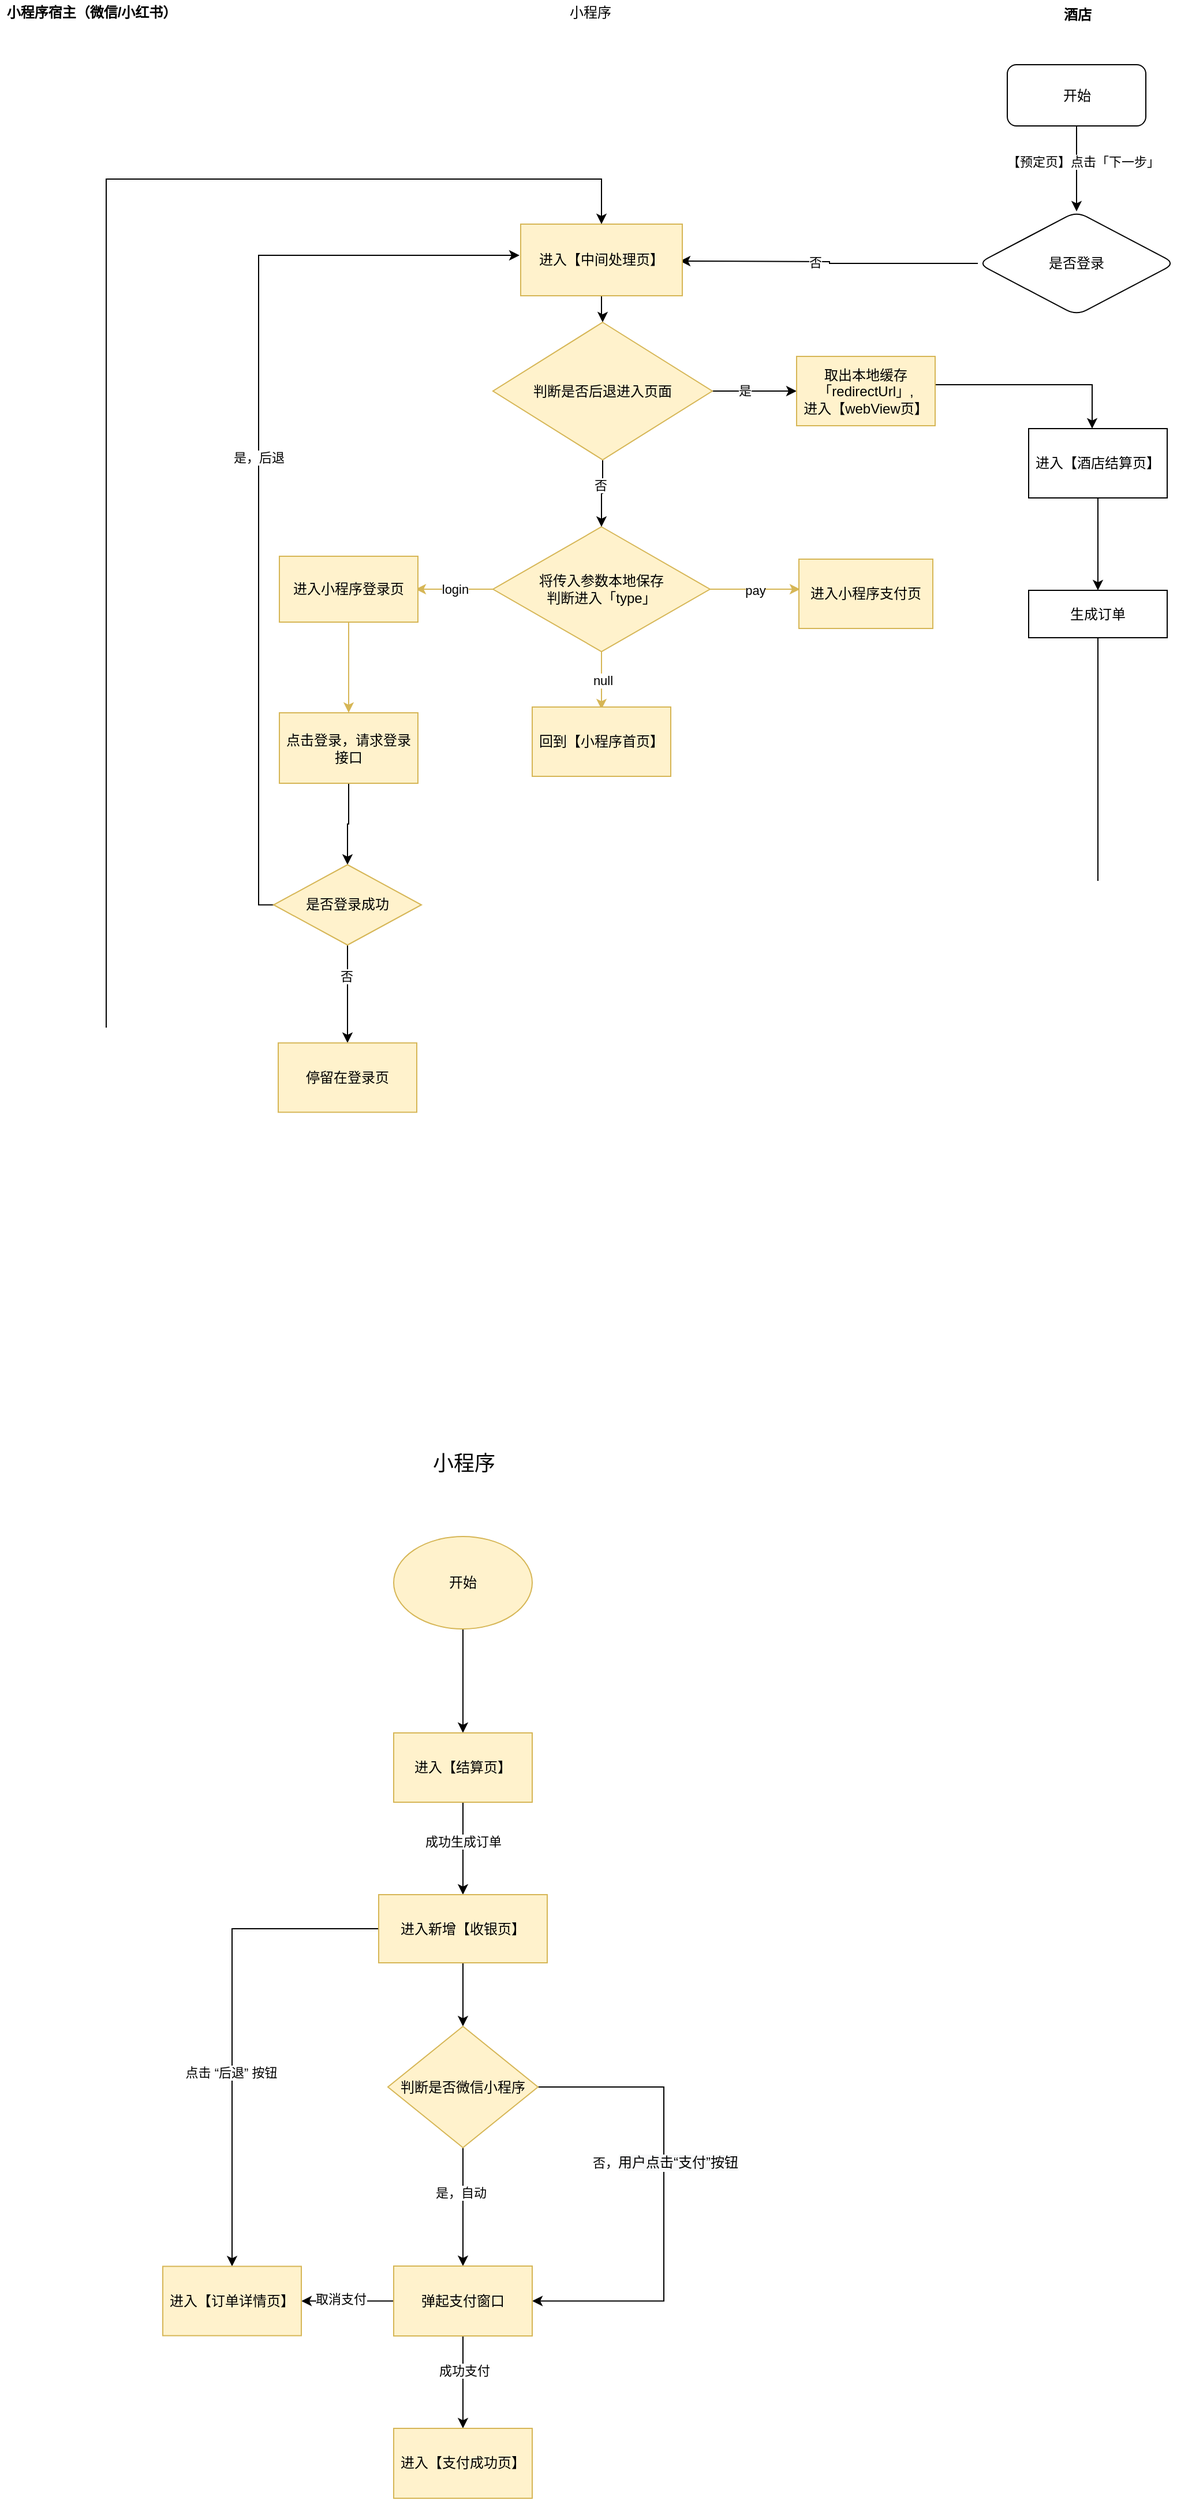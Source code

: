 <mxfile version="14.4.3" type="github">
  <diagram id="-vYZViqzsxjP3in_XCif" name="Page-1">
    <mxGraphModel dx="1186" dy="796" grid="0" gridSize="10" guides="1" tooltips="1" connect="1" arrows="1" fold="1" page="1" pageScale="1" pageWidth="1500" pageHeight="4000" math="0" shadow="0">
      <root>
        <mxCell id="0" />
        <mxCell id="1" parent="0" />
        <mxCell id="Hsc-TVN9lTPiEieQWm-b-27" value="" style="edgeStyle=orthogonalEdgeStyle;rounded=0;orthogonalLoop=1;jettySize=auto;html=1;startSize=26;" parent="1" source="Hsc-TVN9lTPiEieQWm-b-25" target="Hsc-TVN9lTPiEieQWm-b-26" edge="1">
          <mxGeometry relative="1" as="geometry" />
        </mxCell>
        <mxCell id="Hsc-TVN9lTPiEieQWm-b-28" value="【预定页】点击「下一步」" style="edgeLabel;html=1;align=center;verticalAlign=middle;resizable=0;points=[];" parent="Hsc-TVN9lTPiEieQWm-b-27" vertex="1" connectable="0">
          <mxGeometry x="-0.161" y="5" relative="1" as="geometry">
            <mxPoint as="offset" />
          </mxGeometry>
        </mxCell>
        <mxCell id="Hsc-TVN9lTPiEieQWm-b-25" value="开始" style="rounded=1;whiteSpace=wrap;html=1;startSize=26;fillColor=none;" parent="1" vertex="1">
          <mxGeometry x="1002.5" y="211" width="120" height="53" as="geometry" />
        </mxCell>
        <mxCell id="Hsc-TVN9lTPiEieQWm-b-41" value="" style="edgeStyle=orthogonalEdgeStyle;rounded=0;orthogonalLoop=1;jettySize=auto;html=1;startSize=26;" parent="1" source="Hsc-TVN9lTPiEieQWm-b-26" edge="1">
          <mxGeometry relative="1" as="geometry">
            <mxPoint x="719" y="381" as="targetPoint" />
            <Array as="points" />
          </mxGeometry>
        </mxCell>
        <mxCell id="Hsc-TVN9lTPiEieQWm-b-84" value="否" style="edgeLabel;html=1;align=center;verticalAlign=middle;resizable=0;points=[];" parent="Hsc-TVN9lTPiEieQWm-b-41" vertex="1" connectable="0">
          <mxGeometry x="0.1" relative="1" as="geometry">
            <mxPoint as="offset" />
          </mxGeometry>
        </mxCell>
        <mxCell id="Hsc-TVN9lTPiEieQWm-b-26" value="是否登录" style="rhombus;whiteSpace=wrap;html=1;rounded=1;fillColor=none;startSize=26;" parent="1" vertex="1">
          <mxGeometry x="977" y="338" width="171" height="90" as="geometry" />
        </mxCell>
        <mxCell id="Hsc-TVN9lTPiEieQWm-b-42" value="&lt;b&gt;小程序宿主（微信/小红书）&lt;br&gt;&lt;/b&gt;" style="text;html=1;resizable=0;autosize=1;align=center;verticalAlign=middle;points=[];fillColor=none;strokeColor=none;rounded=0;startSize=26;" parent="1" vertex="1">
          <mxGeometry x="130" y="157" width="157" height="18" as="geometry" />
        </mxCell>
        <mxCell id="Hsc-TVN9lTPiEieQWm-b-43" value="小程序" style="text;html=1;resizable=0;autosize=1;align=center;verticalAlign=middle;points=[];fillColor=none;strokeColor=none;rounded=0;startSize=26;" parent="1" vertex="1">
          <mxGeometry x="618" y="157" width="46" height="18" as="geometry" />
        </mxCell>
        <mxCell id="Hsc-TVN9lTPiEieQWm-b-44" value="&lt;p style=&quot;margin: 4px 0px 0px&quot;&gt;&lt;b&gt;酒店&lt;/b&gt;&lt;/p&gt;" style="text;html=1;resizable=0;autosize=1;align=center;verticalAlign=middle;points=[];fillColor=none;strokeColor=none;rounded=0;startSize=26;" parent="1" vertex="1">
          <mxGeometry x="1045.5" y="155" width="34" height="22" as="geometry" />
        </mxCell>
        <mxCell id="Hsc-TVN9lTPiEieQWm-b-76" value="" style="edgeStyle=orthogonalEdgeStyle;rounded=0;orthogonalLoop=1;jettySize=auto;html=1;startSize=26;" parent="1" source="Hsc-TVN9lTPiEieQWm-b-46" target="Hsc-TVN9lTPiEieQWm-b-75" edge="1">
          <mxGeometry relative="1" as="geometry" />
        </mxCell>
        <mxCell id="Hsc-TVN9lTPiEieQWm-b-46" value="进入【中间处理页】" style="rounded=0;whiteSpace=wrap;html=1;startSize=26;fillColor=#fff2cc;strokeColor=#d6b656;" parent="1" vertex="1">
          <mxGeometry x="581" y="349" width="140" height="62" as="geometry" />
        </mxCell>
        <mxCell id="Hsc-TVN9lTPiEieQWm-b-55" value="login" style="edgeStyle=orthogonalEdgeStyle;rounded=0;orthogonalLoop=1;jettySize=auto;html=1;exitX=0;exitY=0.5;exitDx=0;exitDy=0;startSize=26;fillColor=#fff2cc;strokeColor=#d6b656;" parent="1" source="Hsc-TVN9lTPiEieQWm-b-51" edge="1">
          <mxGeometry relative="1" as="geometry">
            <mxPoint x="490" y="665" as="targetPoint" />
          </mxGeometry>
        </mxCell>
        <mxCell id="Hsc-TVN9lTPiEieQWm-b-56" value="pay" style="edgeStyle=orthogonalEdgeStyle;rounded=0;orthogonalLoop=1;jettySize=auto;html=1;exitX=1;exitY=0.5;exitDx=0;exitDy=0;startSize=26;fillColor=#fff2cc;strokeColor=#d6b656;" parent="1" source="Hsc-TVN9lTPiEieQWm-b-51" edge="1">
          <mxGeometry relative="1" as="geometry">
            <mxPoint x="823" y="665" as="targetPoint" />
          </mxGeometry>
        </mxCell>
        <mxCell id="Hsc-TVN9lTPiEieQWm-b-60" value="null" style="edgeStyle=orthogonalEdgeStyle;rounded=0;orthogonalLoop=1;jettySize=auto;html=1;exitX=0.5;exitY=1;exitDx=0;exitDy=0;startSize=26;fillColor=#fff2cc;strokeColor=#d6b656;" parent="1" source="Hsc-TVN9lTPiEieQWm-b-51" edge="1">
          <mxGeometry relative="1" as="geometry">
            <mxPoint x="651" y="769" as="targetPoint" />
          </mxGeometry>
        </mxCell>
        <mxCell id="Hsc-TVN9lTPiEieQWm-b-51" value="将传入参数本地保存&lt;br&gt;判断进入「type」" style="rhombus;whiteSpace=wrap;html=1;rounded=0;fillColor=#fff2cc;startSize=26;strokeColor=#d6b656;" parent="1" vertex="1">
          <mxGeometry x="557" y="611" width="188" height="108" as="geometry" />
        </mxCell>
        <mxCell id="Hsc-TVN9lTPiEieQWm-b-61" value="回到【小程序首页】" style="whiteSpace=wrap;html=1;startSize=26;fillColor=#fff2cc;strokeColor=#d6b656;" parent="1" vertex="1">
          <mxGeometry x="591" y="767" width="120" height="60" as="geometry" />
        </mxCell>
        <mxCell id="Hsc-TVN9lTPiEieQWm-b-65" value="" style="edgeStyle=orthogonalEdgeStyle;rounded=0;orthogonalLoop=1;jettySize=auto;html=1;startSize=26;fillColor=#fff2cc;strokeColor=#d6b656;" parent="1" source="Hsc-TVN9lTPiEieQWm-b-62" target="Hsc-TVN9lTPiEieQWm-b-64" edge="1">
          <mxGeometry relative="1" as="geometry" />
        </mxCell>
        <mxCell id="Hsc-TVN9lTPiEieQWm-b-62" value="进入小程序登录页" style="whiteSpace=wrap;html=1;startSize=26;fillColor=#fff2cc;strokeColor=#d6b656;" parent="1" vertex="1">
          <mxGeometry x="372" y="636.5" width="120" height="57" as="geometry" />
        </mxCell>
        <mxCell id="Hsc-TVN9lTPiEieQWm-b-89" value="" style="edgeStyle=orthogonalEdgeStyle;rounded=0;orthogonalLoop=1;jettySize=auto;html=1;startSize=26;exitX=1;exitY=0.5;exitDx=0;exitDy=0;" parent="1" source="Hsc-TVN9lTPiEieQWm-b-80" target="Hsc-TVN9lTPiEieQWm-b-88" edge="1">
          <mxGeometry relative="1" as="geometry">
            <mxPoint x="943" y="490" as="sourcePoint" />
            <Array as="points">
              <mxPoint x="880" y="494" />
              <mxPoint x="880" y="488" />
              <mxPoint x="1076" y="488" />
            </Array>
          </mxGeometry>
        </mxCell>
        <mxCell id="Hsc-TVN9lTPiEieQWm-b-63" value="进入小程序支付页" style="whiteSpace=wrap;html=1;startSize=26;fillColor=#fff2cc;strokeColor=#d6b656;" parent="1" vertex="1">
          <mxGeometry x="822" y="639" width="116" height="60" as="geometry" />
        </mxCell>
        <mxCell id="Hsc-TVN9lTPiEieQWm-b-68" value="" style="edgeStyle=orthogonalEdgeStyle;rounded=0;orthogonalLoop=1;jettySize=auto;html=1;startSize=26;" parent="1" source="Hsc-TVN9lTPiEieQWm-b-64" target="Hsc-TVN9lTPiEieQWm-b-67" edge="1">
          <mxGeometry relative="1" as="geometry" />
        </mxCell>
        <mxCell id="Hsc-TVN9lTPiEieQWm-b-64" value="点击登录，请求登录接口" style="whiteSpace=wrap;html=1;fillColor=#fff2cc;startSize=26;strokeColor=#d6b656;" parent="1" vertex="1">
          <mxGeometry x="372" y="772" width="120" height="61" as="geometry" />
        </mxCell>
        <mxCell id="Hsc-TVN9lTPiEieQWm-b-70" value="" style="edgeStyle=orthogonalEdgeStyle;rounded=0;orthogonalLoop=1;jettySize=auto;html=1;startSize=26;" parent="1" source="Hsc-TVN9lTPiEieQWm-b-67" target="Hsc-TVN9lTPiEieQWm-b-69" edge="1">
          <mxGeometry relative="1" as="geometry" />
        </mxCell>
        <mxCell id="Hsc-TVN9lTPiEieQWm-b-71" value="否" style="edgeLabel;html=1;align=center;verticalAlign=middle;resizable=0;points=[];" parent="Hsc-TVN9lTPiEieQWm-b-70" vertex="1" connectable="0">
          <mxGeometry x="-0.363" y="-1" relative="1" as="geometry">
            <mxPoint as="offset" />
          </mxGeometry>
        </mxCell>
        <mxCell id="Hsc-TVN9lTPiEieQWm-b-83" value="是，后退" style="edgeStyle=orthogonalEdgeStyle;rounded=0;orthogonalLoop=1;jettySize=auto;html=1;startSize=26;" parent="1" source="Hsc-TVN9lTPiEieQWm-b-67" edge="1">
          <mxGeometry relative="1" as="geometry">
            <mxPoint x="580" y="376" as="targetPoint" />
            <Array as="points">
              <mxPoint x="354" y="938" />
              <mxPoint x="354" y="376" />
            </Array>
          </mxGeometry>
        </mxCell>
        <mxCell id="Hsc-TVN9lTPiEieQWm-b-67" value="是否登录成功" style="rhombus;whiteSpace=wrap;html=1;strokeColor=#d6b656;fillColor=#fff2cc;startSize=26;" parent="1" vertex="1">
          <mxGeometry x="367" y="903.5" width="128" height="69.5" as="geometry" />
        </mxCell>
        <mxCell id="Hsc-TVN9lTPiEieQWm-b-69" value="停留在登录页" style="whiteSpace=wrap;html=1;strokeColor=#d6b656;fillColor=#fff2cc;startSize=26;" parent="1" vertex="1">
          <mxGeometry x="371" y="1057.75" width="120" height="60" as="geometry" />
        </mxCell>
        <mxCell id="Hsc-TVN9lTPiEieQWm-b-77" style="edgeStyle=orthogonalEdgeStyle;rounded=0;orthogonalLoop=1;jettySize=auto;html=1;entryX=0.5;entryY=0;entryDx=0;entryDy=0;startSize=26;" parent="1" source="Hsc-TVN9lTPiEieQWm-b-75" target="Hsc-TVN9lTPiEieQWm-b-51" edge="1">
          <mxGeometry relative="1" as="geometry" />
        </mxCell>
        <mxCell id="Hsc-TVN9lTPiEieQWm-b-78" value="否" style="edgeLabel;html=1;align=center;verticalAlign=middle;resizable=0;points=[];" parent="Hsc-TVN9lTPiEieQWm-b-77" vertex="1" connectable="0">
          <mxGeometry x="-0.254" y="-2" relative="1" as="geometry">
            <mxPoint as="offset" />
          </mxGeometry>
        </mxCell>
        <mxCell id="Hsc-TVN9lTPiEieQWm-b-79" style="edgeStyle=orthogonalEdgeStyle;rounded=0;orthogonalLoop=1;jettySize=auto;html=1;exitX=1;exitY=0.5;exitDx=0;exitDy=0;startSize=26;entryX=0;entryY=0.5;entryDx=0;entryDy=0;" parent="1" source="Hsc-TVN9lTPiEieQWm-b-75" target="Hsc-TVN9lTPiEieQWm-b-80" edge="1">
          <mxGeometry relative="1" as="geometry">
            <mxPoint x="809" y="494" as="targetPoint" />
          </mxGeometry>
        </mxCell>
        <mxCell id="Hsc-TVN9lTPiEieQWm-b-85" value="是" style="edgeLabel;html=1;align=center;verticalAlign=middle;resizable=0;points=[];" parent="Hsc-TVN9lTPiEieQWm-b-79" vertex="1" connectable="0">
          <mxGeometry x="-0.233" y="2" relative="1" as="geometry">
            <mxPoint y="1" as="offset" />
          </mxGeometry>
        </mxCell>
        <mxCell id="Hsc-TVN9lTPiEieQWm-b-75" value="判断是否后退进入页面" style="rhombus;whiteSpace=wrap;html=1;rounded=0;strokeColor=#d6b656;fillColor=#fff2cc;startSize=26;" parent="1" vertex="1">
          <mxGeometry x="557" y="434" width="190" height="119" as="geometry" />
        </mxCell>
        <mxCell id="Hsc-TVN9lTPiEieQWm-b-80" value="取出本地缓存「redirectUrl」,&lt;br&gt;进入【webView页】" style="whiteSpace=wrap;html=1;startSize=26;fillColor=#fff2cc;strokeColor=#d6b656;" parent="1" vertex="1">
          <mxGeometry x="820" y="463.5" width="120" height="60" as="geometry" />
        </mxCell>
        <mxCell id="Hsc-TVN9lTPiEieQWm-b-91" value="" style="edgeStyle=orthogonalEdgeStyle;rounded=0;orthogonalLoop=1;jettySize=auto;html=1;startSize=26;" parent="1" source="Hsc-TVN9lTPiEieQWm-b-88" target="Hsc-TVN9lTPiEieQWm-b-90" edge="1">
          <mxGeometry relative="1" as="geometry" />
        </mxCell>
        <mxCell id="Hsc-TVN9lTPiEieQWm-b-88" value="进入【酒店结算页】" style="whiteSpace=wrap;html=1;startSize=26;" parent="1" vertex="1">
          <mxGeometry x="1021" y="526" width="120" height="60" as="geometry" />
        </mxCell>
        <mxCell id="Hsc-TVN9lTPiEieQWm-b-92" style="edgeStyle=orthogonalEdgeStyle;rounded=0;orthogonalLoop=1;jettySize=auto;html=1;startSize=26;entryX=0.5;entryY=0;entryDx=0;entryDy=0;" parent="1" source="Hsc-TVN9lTPiEieQWm-b-90" target="Hsc-TVN9lTPiEieQWm-b-46" edge="1">
          <mxGeometry relative="1" as="geometry">
            <mxPoint x="600" y="580" as="targetPoint" />
            <Array as="points">
              <mxPoint x="1081" y="1245" />
              <mxPoint x="222" y="1245" />
              <mxPoint x="222" y="310" />
              <mxPoint x="651" y="310" />
            </Array>
          </mxGeometry>
        </mxCell>
        <mxCell id="Hsc-TVN9lTPiEieQWm-b-90" value="生成订单" style="whiteSpace=wrap;html=1;startSize=26;" parent="1" vertex="1">
          <mxGeometry x="1021" y="666" width="120" height="41" as="geometry" />
        </mxCell>
        <mxCell id="DCgXC_RyApqCIBcc9tfi-1" value="&lt;font style=&quot;font-size: 18px&quot;&gt;小程序&lt;/font&gt;" style="text;html=1;strokeColor=none;fillColor=none;align=center;verticalAlign=middle;whiteSpace=wrap;rounded=0;" vertex="1" parent="1">
          <mxGeometry x="483" y="1394" width="98" height="56" as="geometry" />
        </mxCell>
        <mxCell id="DCgXC_RyApqCIBcc9tfi-5" value="" style="edgeStyle=orthogonalEdgeStyle;rounded=0;orthogonalLoop=1;jettySize=auto;html=1;" edge="1" parent="1" source="DCgXC_RyApqCIBcc9tfi-2" target="DCgXC_RyApqCIBcc9tfi-4">
          <mxGeometry relative="1" as="geometry" />
        </mxCell>
        <mxCell id="DCgXC_RyApqCIBcc9tfi-2" value="开始" style="ellipse;whiteSpace=wrap;html=1;fillColor=#fff2cc;strokeColor=#d6b656;" vertex="1" parent="1">
          <mxGeometry x="471" y="1485" width="120" height="80" as="geometry" />
        </mxCell>
        <mxCell id="DCgXC_RyApqCIBcc9tfi-8" value="" style="edgeStyle=orthogonalEdgeStyle;rounded=0;orthogonalLoop=1;jettySize=auto;html=1;" edge="1" parent="1" source="DCgXC_RyApqCIBcc9tfi-4" target="DCgXC_RyApqCIBcc9tfi-7">
          <mxGeometry relative="1" as="geometry" />
        </mxCell>
        <mxCell id="DCgXC_RyApqCIBcc9tfi-9" value="成功生成订单" style="edgeLabel;html=1;align=center;verticalAlign=middle;resizable=0;points=[];" vertex="1" connectable="0" parent="DCgXC_RyApqCIBcc9tfi-8">
          <mxGeometry x="-0.15" relative="1" as="geometry">
            <mxPoint as="offset" />
          </mxGeometry>
        </mxCell>
        <mxCell id="DCgXC_RyApqCIBcc9tfi-4" value="进入【结算页】" style="whiteSpace=wrap;html=1;strokeColor=#d6b656;fillColor=#fff2cc;" vertex="1" parent="1">
          <mxGeometry x="471" y="1655" width="120" height="60" as="geometry" />
        </mxCell>
        <mxCell id="DCgXC_RyApqCIBcc9tfi-14" value="" style="edgeStyle=orthogonalEdgeStyle;rounded=0;orthogonalLoop=1;jettySize=auto;html=1;" edge="1" parent="1" source="DCgXC_RyApqCIBcc9tfi-7" target="DCgXC_RyApqCIBcc9tfi-13">
          <mxGeometry relative="1" as="geometry" />
        </mxCell>
        <mxCell id="DCgXC_RyApqCIBcc9tfi-49" value="" style="edgeStyle=orthogonalEdgeStyle;rounded=0;orthogonalLoop=1;jettySize=auto;html=1;entryX=0.5;entryY=0;entryDx=0;entryDy=0;" edge="1" parent="1" source="DCgXC_RyApqCIBcc9tfi-7" target="DCgXC_RyApqCIBcc9tfi-41">
          <mxGeometry relative="1" as="geometry">
            <mxPoint x="365" y="1824.5" as="targetPoint" />
          </mxGeometry>
        </mxCell>
        <mxCell id="DCgXC_RyApqCIBcc9tfi-52" value="点击 “后退” 按钮" style="edgeLabel;html=1;align=center;verticalAlign=middle;resizable=0;points=[];" vertex="1" connectable="0" parent="DCgXC_RyApqCIBcc9tfi-49">
          <mxGeometry x="0.2" y="-1" relative="1" as="geometry">
            <mxPoint as="offset" />
          </mxGeometry>
        </mxCell>
        <mxCell id="DCgXC_RyApqCIBcc9tfi-7" value="进入新增【收银页】" style="whiteSpace=wrap;html=1;strokeColor=#d6b656;fillColor=#fff2cc;" vertex="1" parent="1">
          <mxGeometry x="458" y="1795" width="146" height="59" as="geometry" />
        </mxCell>
        <mxCell id="DCgXC_RyApqCIBcc9tfi-21" value="" style="edgeStyle=orthogonalEdgeStyle;rounded=0;orthogonalLoop=1;jettySize=auto;html=1;" edge="1" parent="1" source="DCgXC_RyApqCIBcc9tfi-13" target="DCgXC_RyApqCIBcc9tfi-20">
          <mxGeometry relative="1" as="geometry" />
        </mxCell>
        <mxCell id="DCgXC_RyApqCIBcc9tfi-22" value="是，自动" style="edgeLabel;html=1;align=center;verticalAlign=middle;resizable=0;points=[];" vertex="1" connectable="0" parent="DCgXC_RyApqCIBcc9tfi-21">
          <mxGeometry x="-0.239" y="-2" relative="1" as="geometry">
            <mxPoint as="offset" />
          </mxGeometry>
        </mxCell>
        <mxCell id="DCgXC_RyApqCIBcc9tfi-36" value="" style="edgeStyle=orthogonalEdgeStyle;rounded=0;orthogonalLoop=1;jettySize=auto;html=1;entryX=1;entryY=0.5;entryDx=0;entryDy=0;exitX=1;exitY=0.5;exitDx=0;exitDy=0;" edge="1" parent="1" source="DCgXC_RyApqCIBcc9tfi-13" target="DCgXC_RyApqCIBcc9tfi-20">
          <mxGeometry relative="1" as="geometry">
            <mxPoint x="681" y="1960.8" as="targetPoint" />
            <Array as="points">
              <mxPoint x="705" y="1962" />
              <mxPoint x="705" y="2147" />
            </Array>
          </mxGeometry>
        </mxCell>
        <mxCell id="DCgXC_RyApqCIBcc9tfi-44" value="否，&lt;span style=&quot;font-size: 12px ; background-color: rgb(248 , 249 , 250)&quot;&gt;用户点击“支付”按钮&lt;/span&gt;" style="edgeLabel;html=1;align=center;verticalAlign=middle;resizable=0;points=[];" vertex="1" connectable="0" parent="DCgXC_RyApqCIBcc9tfi-36">
          <mxGeometry x="-0.153" y="1" relative="1" as="geometry">
            <mxPoint y="1" as="offset" />
          </mxGeometry>
        </mxCell>
        <mxCell id="DCgXC_RyApqCIBcc9tfi-13" value="判断是否微信小程序" style="rhombus;whiteSpace=wrap;html=1;strokeColor=#d6b656;fillColor=#fff2cc;" vertex="1" parent="1">
          <mxGeometry x="466" y="1909" width="130" height="105" as="geometry" />
        </mxCell>
        <mxCell id="DCgXC_RyApqCIBcc9tfi-29" value="" style="edgeStyle=orthogonalEdgeStyle;rounded=0;orthogonalLoop=1;jettySize=auto;html=1;" edge="1" parent="1" source="DCgXC_RyApqCIBcc9tfi-20" target="DCgXC_RyApqCIBcc9tfi-28">
          <mxGeometry relative="1" as="geometry" />
        </mxCell>
        <mxCell id="DCgXC_RyApqCIBcc9tfi-34" value="成功支付" style="edgeLabel;html=1;align=center;verticalAlign=middle;resizable=0;points=[];" vertex="1" connectable="0" parent="DCgXC_RyApqCIBcc9tfi-29">
          <mxGeometry x="-0.25" y="1" relative="1" as="geometry">
            <mxPoint as="offset" />
          </mxGeometry>
        </mxCell>
        <mxCell id="DCgXC_RyApqCIBcc9tfi-42" value="" style="edgeStyle=orthogonalEdgeStyle;rounded=0;orthogonalLoop=1;jettySize=auto;html=1;" edge="1" parent="1" source="DCgXC_RyApqCIBcc9tfi-20" target="DCgXC_RyApqCIBcc9tfi-41">
          <mxGeometry relative="1" as="geometry" />
        </mxCell>
        <mxCell id="DCgXC_RyApqCIBcc9tfi-43" value="取消支付" style="edgeLabel;html=1;align=center;verticalAlign=middle;resizable=0;points=[];" vertex="1" connectable="0" parent="DCgXC_RyApqCIBcc9tfi-42">
          <mxGeometry x="0.15" y="-2" relative="1" as="geometry">
            <mxPoint as="offset" />
          </mxGeometry>
        </mxCell>
        <mxCell id="DCgXC_RyApqCIBcc9tfi-20" value="弹起支付窗口" style="whiteSpace=wrap;html=1;strokeColor=#d6b656;fillColor=#fff2cc;" vertex="1" parent="1">
          <mxGeometry x="471" y="2116.5" width="120" height="60.5" as="geometry" />
        </mxCell>
        <mxCell id="DCgXC_RyApqCIBcc9tfi-28" value="进入【支付成功页】" style="whiteSpace=wrap;html=1;strokeColor=#d6b656;fillColor=#fff2cc;" vertex="1" parent="1">
          <mxGeometry x="471" y="2257" width="120" height="60.5" as="geometry" />
        </mxCell>
        <mxCell id="DCgXC_RyApqCIBcc9tfi-41" value="进入【订单详情页】" style="whiteSpace=wrap;html=1;strokeColor=#d6b656;fillColor=#fff2cc;" vertex="1" parent="1">
          <mxGeometry x="271" y="2116.75" width="120" height="60" as="geometry" />
        </mxCell>
      </root>
    </mxGraphModel>
  </diagram>
</mxfile>
